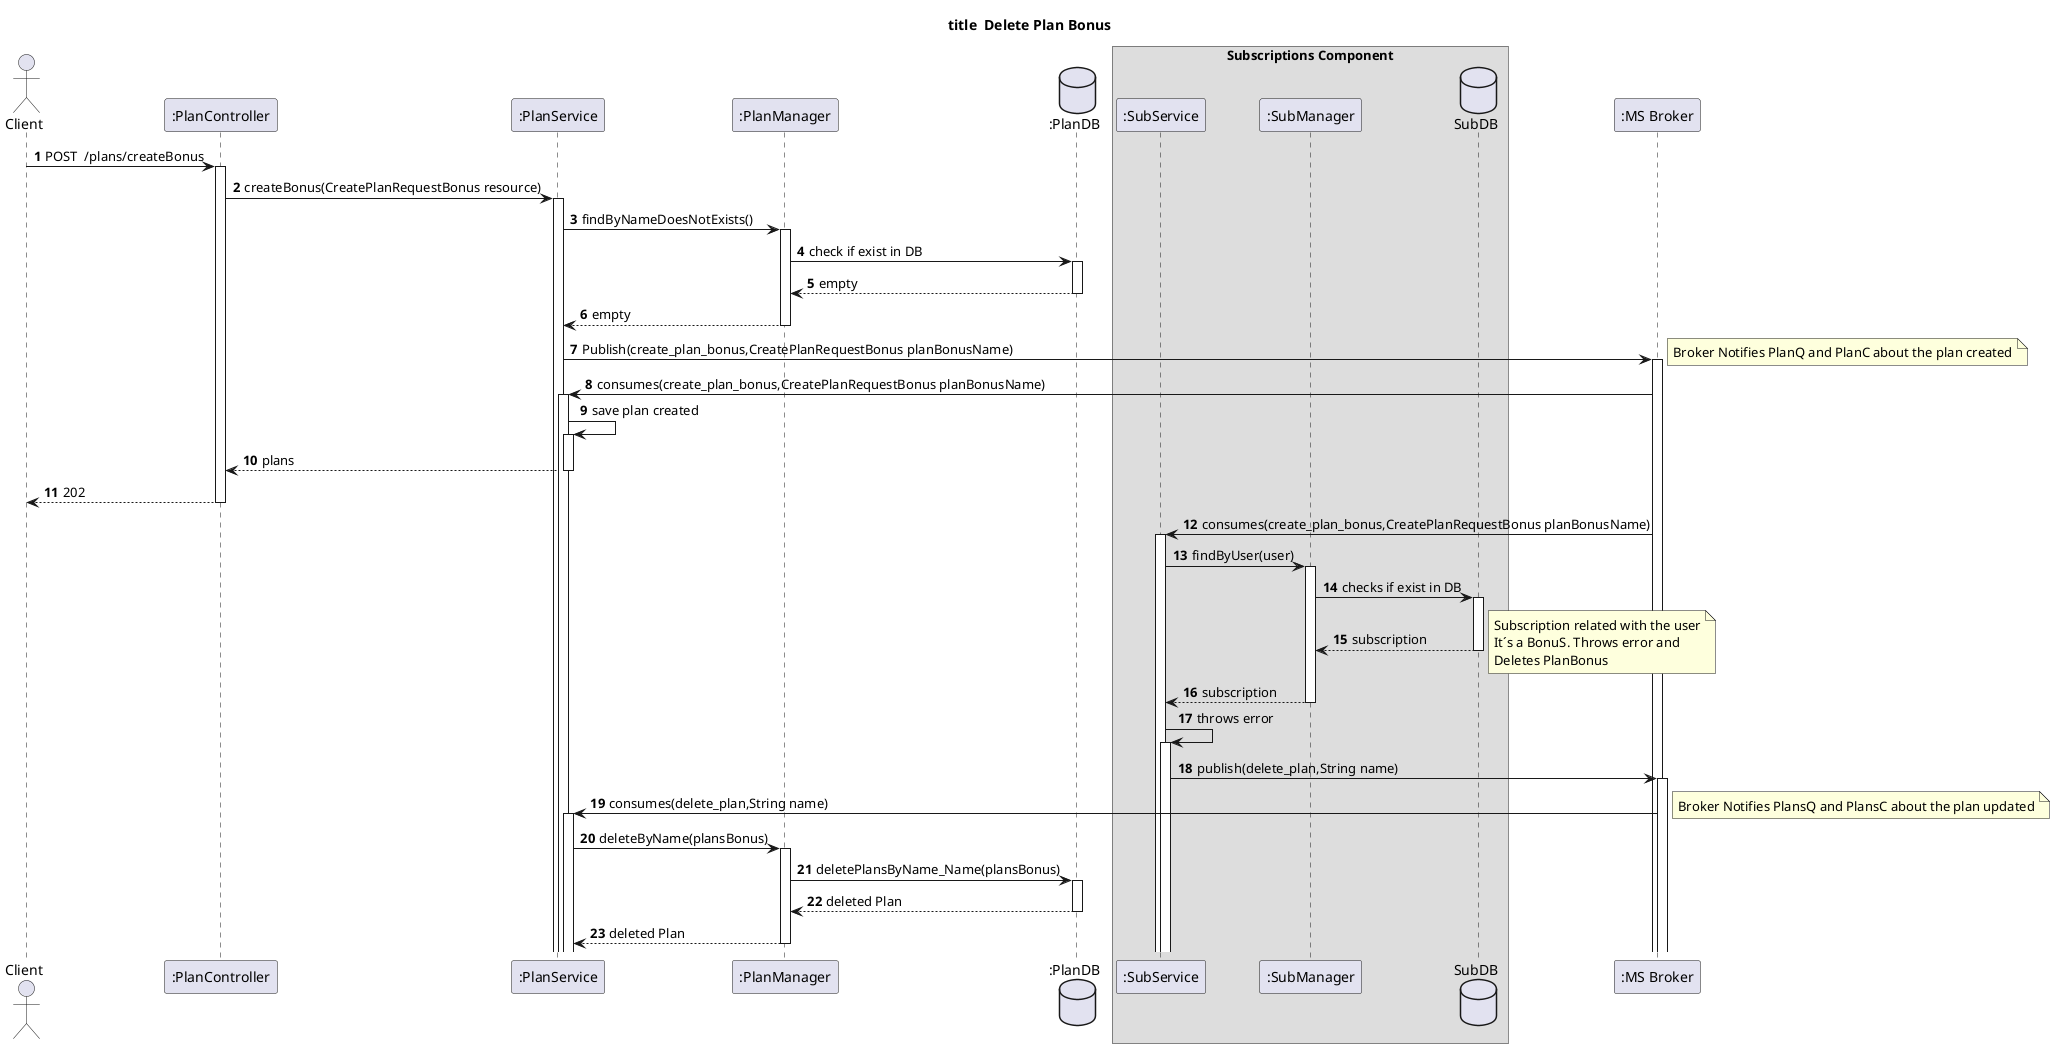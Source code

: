 @startuml
'https://plantuml.com/sequence-diagram
autoactivate on
autonumber
title  title  Delete Plan Bonus

autonumber

actor "Client" as Ac
participant ":PlanController" as PlanController
participant ":PlanService" as PService
participant ":PlanManager" as PManager
database ":PlanDB" as PDB

box "Subscriptions Component"
    participant ":SubService" as Service
    participant ":SubManager" as MG
    database "SubDB" as SDB
end box





participant ":MS Broker" as Broker

Ac->PlanController:POST  /plans/createBonus
PlanController->PService:createBonus(CreatePlanRequestBonus resource)
PService->PManager:findByNameDoesNotExists()
PManager->PDB:check if exist in DB
PDB-->PManager:empty
PManager-->PService:empty
PService->Broker:Publish(create_plan_bonus,CreatePlanRequestBonus planBonusName)


note right
Broker Notifies PlanQ and PlanC about the plan created
end note

PService<-Broker:consumes(create_plan_bonus,CreatePlanRequestBonus planBonusName)

PService->PService:save plan created
PService-->PlanController:plans

PlanController-->Ac:202
Broker->Service:consumes(create_plan_bonus,CreatePlanRequestBonus planBonusName)
Service->MG:findByUser(user)
MG->SDB:checks if exist in DB
SDB-->MG:subscription
note right
 Subscription related with the user
 It´s a BonuS. Throws error and
 Deletes PlanBonus
end note
MG-->Service:subscription

Service->Service:throws error
Service->Broker:publish(delete_plan,String name)
Broker->PService:consumes(delete_plan,String name)
note right
Broker Notifies PlansQ and PlansC about the plan updated
end note
PService->PManager:deleteByName(plansBonus)
PManager->PDB:deletePlansByName_Name(plansBonus)
PDB-->PManager:deleted Plan
PManager-->PService:deleted Plan







@enduml
